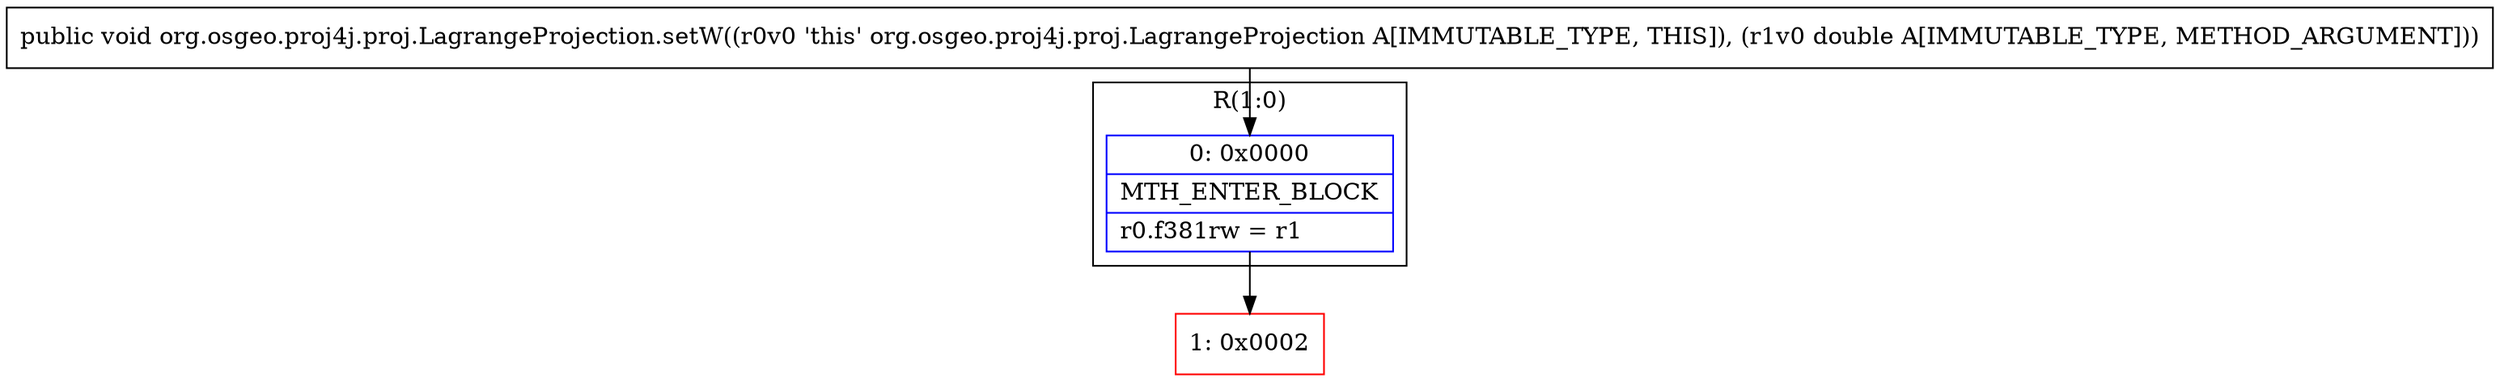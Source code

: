 digraph "CFG fororg.osgeo.proj4j.proj.LagrangeProjection.setW(D)V" {
subgraph cluster_Region_1104505856 {
label = "R(1:0)";
node [shape=record,color=blue];
Node_0 [shape=record,label="{0\:\ 0x0000|MTH_ENTER_BLOCK\l|r0.f381rw = r1\l}"];
}
Node_1 [shape=record,color=red,label="{1\:\ 0x0002}"];
MethodNode[shape=record,label="{public void org.osgeo.proj4j.proj.LagrangeProjection.setW((r0v0 'this' org.osgeo.proj4j.proj.LagrangeProjection A[IMMUTABLE_TYPE, THIS]), (r1v0 double A[IMMUTABLE_TYPE, METHOD_ARGUMENT])) }"];
MethodNode -> Node_0;
Node_0 -> Node_1;
}

